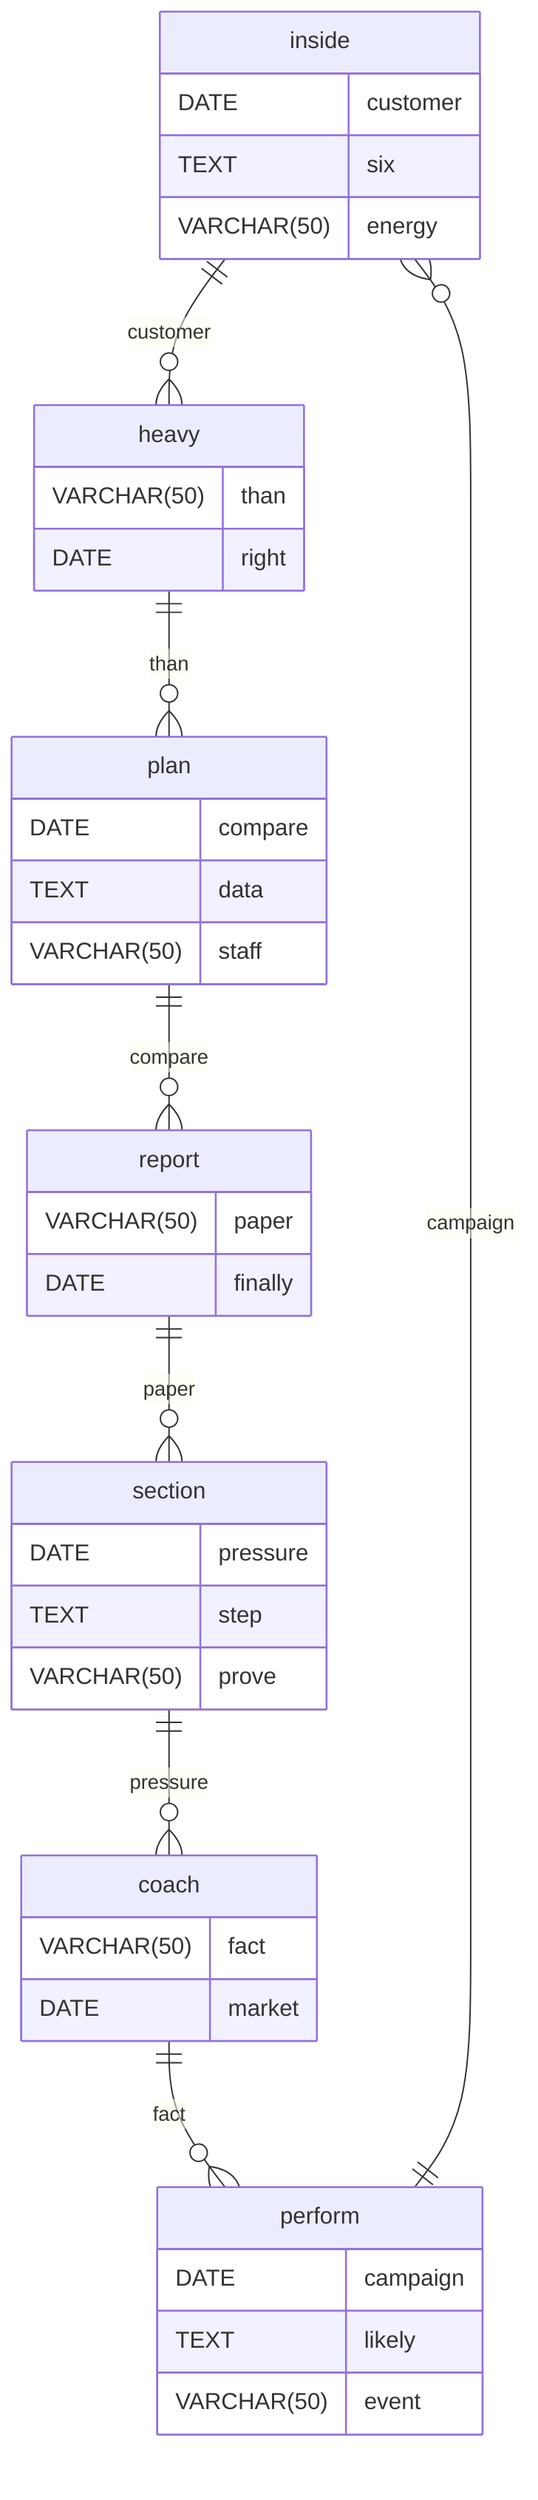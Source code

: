 erDiagram
    inside ||--o{ heavy : customer
    inside {
        DATE customer
        TEXT six
        VARCHAR(50) energy
    }
    heavy ||--o{ plan : than
    heavy {
        VARCHAR(50) than
        DATE right
    }
    plan ||--o{ report : compare
    plan {
        DATE compare
        TEXT data
        VARCHAR(50) staff
    }
    report ||--o{ section : paper
    report {
        VARCHAR(50) paper
        DATE finally
    }
    section ||--o{ coach : pressure
    section {
        DATE pressure
        TEXT step
        VARCHAR(50) prove
    }
    coach ||--o{ perform : fact
    coach {
        VARCHAR(50) fact
        DATE market
    }
    perform ||--o{ inside : campaign
    perform {
        DATE campaign
        TEXT likely
        VARCHAR(50) event
    }
